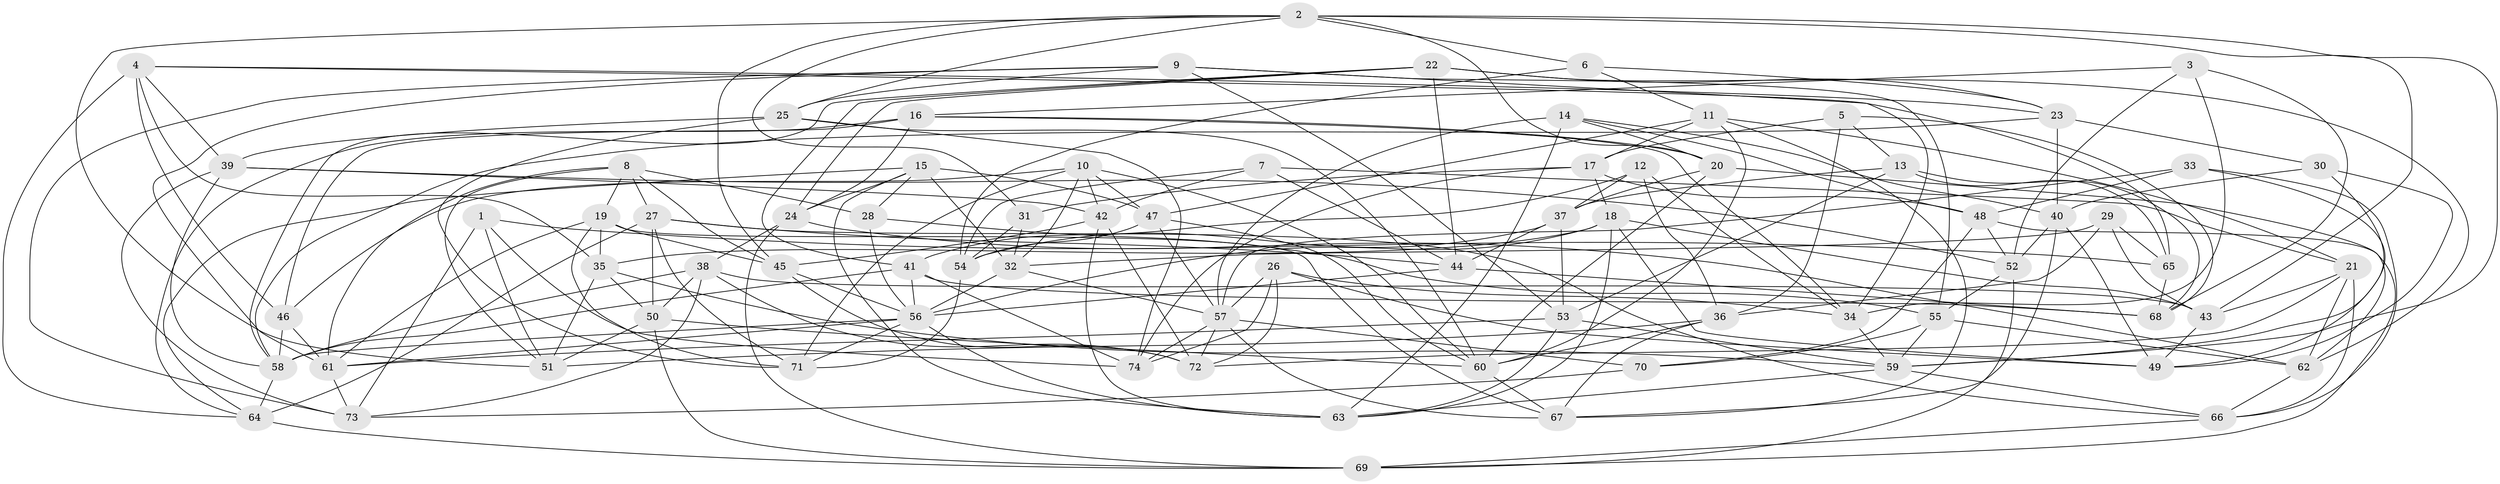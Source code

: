 // original degree distribution, {4: 1.0}
// Generated by graph-tools (version 1.1) at 2025/50/03/09/25 03:50:43]
// undirected, 74 vertices, 216 edges
graph export_dot {
graph [start="1"]
  node [color=gray90,style=filled];
  1;
  2;
  3;
  4;
  5;
  6;
  7;
  8;
  9;
  10;
  11;
  12;
  13;
  14;
  15;
  16;
  17;
  18;
  19;
  20;
  21;
  22;
  23;
  24;
  25;
  26;
  27;
  28;
  29;
  30;
  31;
  32;
  33;
  34;
  35;
  36;
  37;
  38;
  39;
  40;
  41;
  42;
  43;
  44;
  45;
  46;
  47;
  48;
  49;
  50;
  51;
  52;
  53;
  54;
  55;
  56;
  57;
  58;
  59;
  60;
  61;
  62;
  63;
  64;
  65;
  66;
  67;
  68;
  69;
  70;
  71;
  72;
  73;
  74;
  1 -- 51 [weight=1.0];
  1 -- 65 [weight=1.0];
  1 -- 73 [weight=1.0];
  1 -- 74 [weight=1.0];
  2 -- 6 [weight=1.0];
  2 -- 20 [weight=1.0];
  2 -- 25 [weight=1.0];
  2 -- 31 [weight=1.0];
  2 -- 43 [weight=1.0];
  2 -- 45 [weight=1.0];
  2 -- 51 [weight=1.0];
  2 -- 59 [weight=1.0];
  3 -- 16 [weight=1.0];
  3 -- 34 [weight=1.0];
  3 -- 52 [weight=1.0];
  3 -- 68 [weight=1.0];
  4 -- 23 [weight=1.0];
  4 -- 35 [weight=1.0];
  4 -- 39 [weight=1.0];
  4 -- 46 [weight=1.0];
  4 -- 64 [weight=1.0];
  4 -- 65 [weight=1.0];
  5 -- 13 [weight=1.0];
  5 -- 17 [weight=1.0];
  5 -- 36 [weight=1.0];
  5 -- 68 [weight=1.0];
  6 -- 11 [weight=1.0];
  6 -- 23 [weight=1.0];
  6 -- 54 [weight=1.0];
  7 -- 21 [weight=1.0];
  7 -- 42 [weight=1.0];
  7 -- 44 [weight=1.0];
  7 -- 54 [weight=1.0];
  8 -- 19 [weight=1.0];
  8 -- 27 [weight=1.0];
  8 -- 28 [weight=1.0];
  8 -- 45 [weight=1.0];
  8 -- 51 [weight=1.0];
  8 -- 61 [weight=1.0];
  9 -- 25 [weight=1.0];
  9 -- 34 [weight=1.0];
  9 -- 53 [weight=1.0];
  9 -- 55 [weight=1.0];
  9 -- 61 [weight=1.0];
  9 -- 73 [weight=1.0];
  10 -- 32 [weight=1.0];
  10 -- 42 [weight=1.0];
  10 -- 46 [weight=1.0];
  10 -- 47 [weight=1.0];
  10 -- 60 [weight=1.0];
  10 -- 71 [weight=1.0];
  11 -- 17 [weight=1.0];
  11 -- 21 [weight=1.0];
  11 -- 47 [weight=1.0];
  11 -- 60 [weight=1.0];
  11 -- 67 [weight=1.0];
  12 -- 34 [weight=1.0];
  12 -- 36 [weight=1.0];
  12 -- 37 [weight=1.0];
  12 -- 41 [weight=1.0];
  13 -- 37 [weight=1.0];
  13 -- 53 [weight=1.0];
  13 -- 65 [weight=2.0];
  13 -- 68 [weight=1.0];
  14 -- 20 [weight=1.0];
  14 -- 40 [weight=1.0];
  14 -- 48 [weight=1.0];
  14 -- 57 [weight=1.0];
  14 -- 63 [weight=2.0];
  15 -- 24 [weight=1.0];
  15 -- 28 [weight=1.0];
  15 -- 32 [weight=1.0];
  15 -- 47 [weight=1.0];
  15 -- 63 [weight=1.0];
  15 -- 64 [weight=1.0];
  16 -- 20 [weight=1.0];
  16 -- 24 [weight=1.0];
  16 -- 34 [weight=1.0];
  16 -- 46 [weight=1.0];
  16 -- 64 [weight=1.0];
  17 -- 18 [weight=1.0];
  17 -- 31 [weight=1.0];
  17 -- 48 [weight=1.0];
  17 -- 74 [weight=1.0];
  18 -- 35 [weight=1.0];
  18 -- 43 [weight=1.0];
  18 -- 49 [weight=1.0];
  18 -- 56 [weight=1.0];
  18 -- 63 [weight=1.0];
  19 -- 35 [weight=1.0];
  19 -- 45 [weight=1.0];
  19 -- 61 [weight=1.0];
  19 -- 67 [weight=1.0];
  19 -- 71 [weight=1.0];
  20 -- 37 [weight=1.0];
  20 -- 60 [weight=1.0];
  20 -- 62 [weight=1.0];
  21 -- 43 [weight=1.0];
  21 -- 62 [weight=1.0];
  21 -- 66 [weight=1.0];
  21 -- 72 [weight=1.0];
  22 -- 23 [weight=1.0];
  22 -- 24 [weight=1.0];
  22 -- 41 [weight=1.0];
  22 -- 44 [weight=1.0];
  22 -- 58 [weight=1.0];
  22 -- 62 [weight=1.0];
  23 -- 30 [weight=1.0];
  23 -- 40 [weight=1.0];
  23 -- 58 [weight=1.0];
  24 -- 38 [weight=1.0];
  24 -- 62 [weight=1.0];
  24 -- 69 [weight=1.0];
  25 -- 39 [weight=1.0];
  25 -- 60 [weight=1.0];
  25 -- 71 [weight=1.0];
  25 -- 74 [weight=1.0];
  26 -- 34 [weight=1.0];
  26 -- 49 [weight=1.0];
  26 -- 57 [weight=2.0];
  26 -- 72 [weight=1.0];
  26 -- 74 [weight=1.0];
  27 -- 44 [weight=1.0];
  27 -- 50 [weight=1.0];
  27 -- 64 [weight=1.0];
  27 -- 66 [weight=1.0];
  27 -- 71 [weight=1.0];
  28 -- 55 [weight=1.0];
  28 -- 56 [weight=1.0];
  29 -- 32 [weight=1.0];
  29 -- 36 [weight=1.0];
  29 -- 43 [weight=1.0];
  29 -- 65 [weight=1.0];
  30 -- 40 [weight=1.0];
  30 -- 49 [weight=1.0];
  30 -- 59 [weight=1.0];
  31 -- 32 [weight=1.0];
  31 -- 54 [weight=1.0];
  32 -- 56 [weight=1.0];
  32 -- 57 [weight=1.0];
  33 -- 48 [weight=1.0];
  33 -- 49 [weight=1.0];
  33 -- 57 [weight=1.0];
  33 -- 66 [weight=1.0];
  34 -- 59 [weight=1.0];
  35 -- 50 [weight=1.0];
  35 -- 51 [weight=1.0];
  35 -- 59 [weight=1.0];
  36 -- 51 [weight=1.0];
  36 -- 60 [weight=1.0];
  36 -- 67 [weight=1.0];
  37 -- 44 [weight=1.0];
  37 -- 53 [weight=1.0];
  37 -- 54 [weight=1.0];
  38 -- 43 [weight=1.0];
  38 -- 50 [weight=1.0];
  38 -- 58 [weight=1.0];
  38 -- 72 [weight=1.0];
  38 -- 73 [weight=1.0];
  39 -- 42 [weight=1.0];
  39 -- 52 [weight=1.0];
  39 -- 58 [weight=1.0];
  39 -- 73 [weight=1.0];
  40 -- 49 [weight=1.0];
  40 -- 52 [weight=1.0];
  40 -- 67 [weight=1.0];
  41 -- 56 [weight=1.0];
  41 -- 58 [weight=1.0];
  41 -- 68 [weight=1.0];
  41 -- 74 [weight=1.0];
  42 -- 45 [weight=1.0];
  42 -- 63 [weight=1.0];
  42 -- 72 [weight=1.0];
  43 -- 49 [weight=1.0];
  44 -- 56 [weight=1.0];
  44 -- 68 [weight=1.0];
  45 -- 56 [weight=1.0];
  45 -- 72 [weight=1.0];
  46 -- 58 [weight=1.0];
  46 -- 61 [weight=2.0];
  47 -- 54 [weight=1.0];
  47 -- 57 [weight=1.0];
  47 -- 60 [weight=1.0];
  48 -- 52 [weight=1.0];
  48 -- 69 [weight=1.0];
  48 -- 70 [weight=1.0];
  50 -- 51 [weight=1.0];
  50 -- 60 [weight=1.0];
  50 -- 69 [weight=1.0];
  52 -- 55 [weight=1.0];
  52 -- 69 [weight=1.0];
  53 -- 59 [weight=1.0];
  53 -- 61 [weight=1.0];
  53 -- 63 [weight=1.0];
  54 -- 71 [weight=1.0];
  55 -- 59 [weight=1.0];
  55 -- 62 [weight=1.0];
  55 -- 70 [weight=1.0];
  56 -- 58 [weight=1.0];
  56 -- 61 [weight=1.0];
  56 -- 63 [weight=1.0];
  56 -- 71 [weight=1.0];
  57 -- 67 [weight=1.0];
  57 -- 70 [weight=1.0];
  57 -- 72 [weight=1.0];
  57 -- 74 [weight=1.0];
  58 -- 64 [weight=1.0];
  59 -- 63 [weight=1.0];
  59 -- 66 [weight=1.0];
  60 -- 67 [weight=1.0];
  61 -- 73 [weight=1.0];
  62 -- 66 [weight=1.0];
  64 -- 69 [weight=1.0];
  65 -- 68 [weight=1.0];
  66 -- 69 [weight=1.0];
  70 -- 73 [weight=1.0];
}
